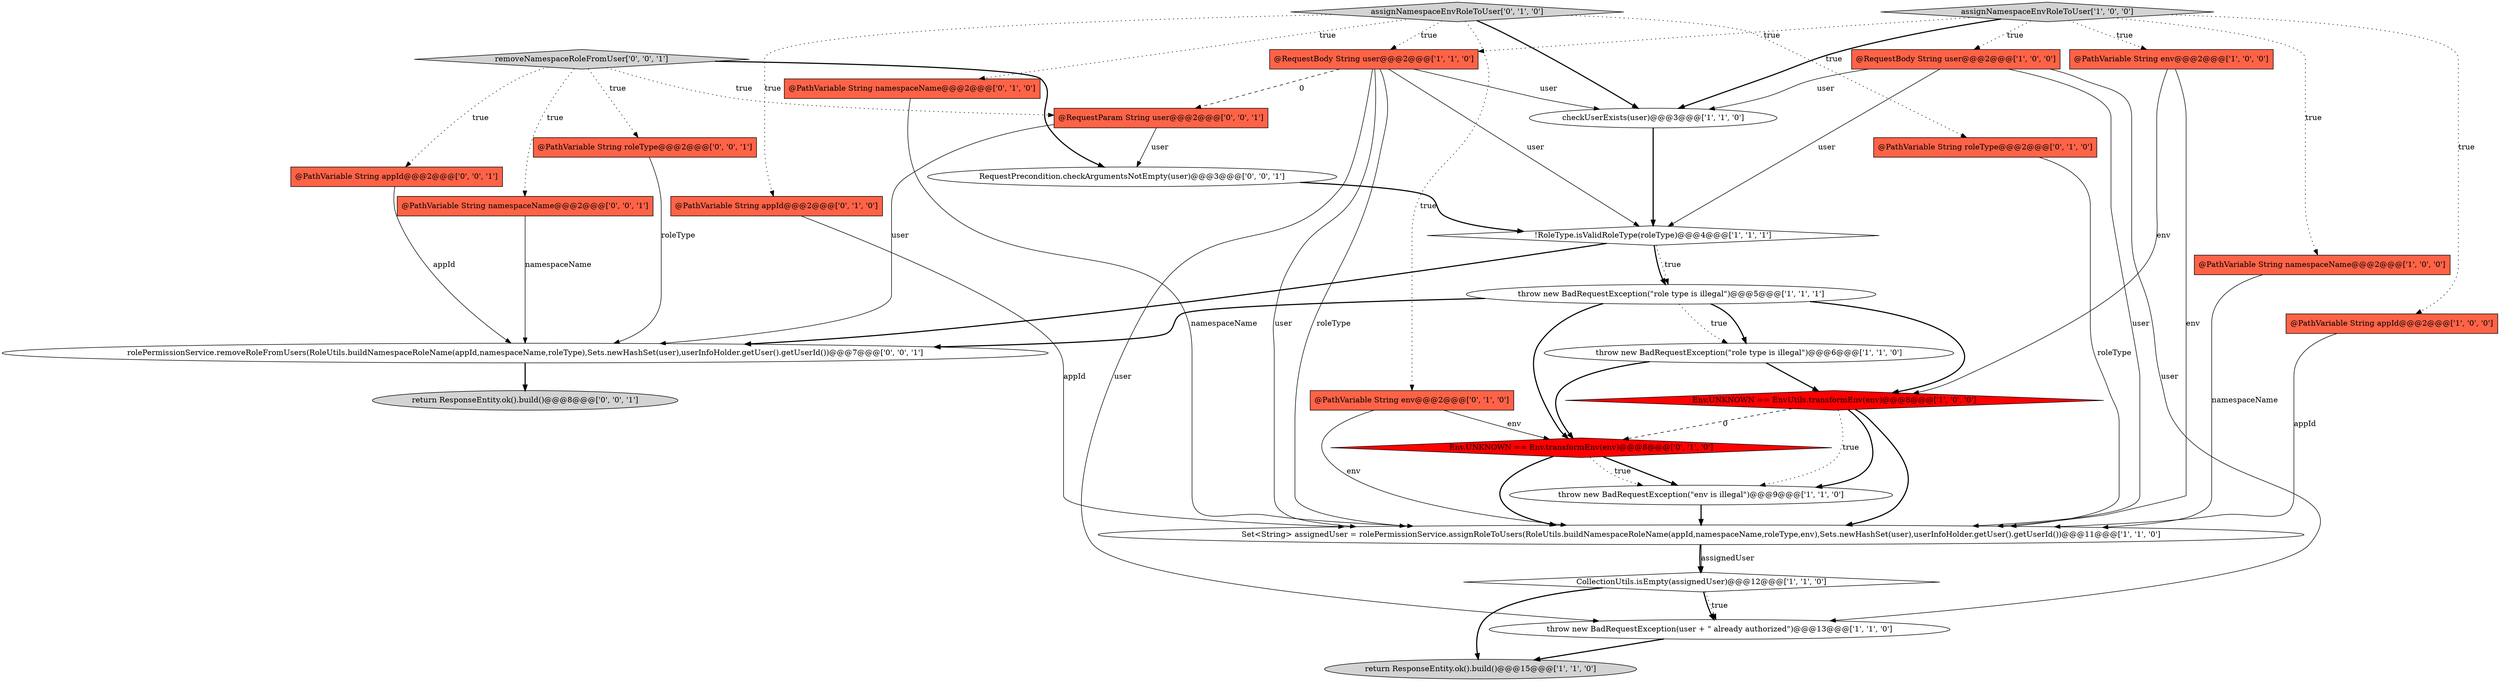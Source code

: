 digraph {
1 [style = filled, label = "@PathVariable String env@@@2@@@['1', '0', '0']", fillcolor = tomato, shape = box image = "AAA0AAABBB1BBB"];
20 [style = filled, label = "@PathVariable String namespaceName@@@2@@@['0', '1', '0']", fillcolor = tomato, shape = box image = "AAA0AAABBB2BBB"];
17 [style = filled, label = "assignNamespaceEnvRoleToUser['0', '1', '0']", fillcolor = lightgray, shape = diamond image = "AAA0AAABBB2BBB"];
27 [style = filled, label = "rolePermissionService.removeRoleFromUsers(RoleUtils.buildNamespaceRoleName(appId,namespaceName,roleType),Sets.newHashSet(user),userInfoHolder.getUser().getUserId())@@@7@@@['0', '0', '1']", fillcolor = white, shape = ellipse image = "AAA0AAABBB3BBB"];
13 [style = filled, label = "@RequestBody String user@@@2@@@['1', '1', '0']", fillcolor = tomato, shape = box image = "AAA0AAABBB1BBB"];
3 [style = filled, label = "Env.UNKNOWN == EnvUtils.transformEnv(env)@@@8@@@['1', '0', '0']", fillcolor = red, shape = diamond image = "AAA1AAABBB1BBB"];
5 [style = filled, label = "@PathVariable String namespaceName@@@2@@@['1', '0', '0']", fillcolor = tomato, shape = box image = "AAA0AAABBB1BBB"];
11 [style = filled, label = "return ResponseEntity.ok().build()@@@15@@@['1', '1', '0']", fillcolor = lightgray, shape = ellipse image = "AAA0AAABBB1BBB"];
21 [style = filled, label = "Env.UNKNOWN == Env.transformEnv(env)@@@8@@@['0', '1', '0']", fillcolor = red, shape = diamond image = "AAA1AAABBB2BBB"];
16 [style = filled, label = "@PathVariable String roleType@@@2@@@['0', '1', '0']", fillcolor = tomato, shape = box image = "AAA0AAABBB2BBB"];
12 [style = filled, label = "@PathVariable String appId@@@2@@@['1', '0', '0']", fillcolor = tomato, shape = box image = "AAA0AAABBB1BBB"];
29 [style = filled, label = "@RequestParam String user@@@2@@@['0', '0', '1']", fillcolor = tomato, shape = box image = "AAA0AAABBB3BBB"];
19 [style = filled, label = "@PathVariable String env@@@2@@@['0', '1', '0']", fillcolor = tomato, shape = box image = "AAA0AAABBB2BBB"];
7 [style = filled, label = "!RoleType.isValidRoleType(roleType)@@@4@@@['1', '1', '1']", fillcolor = white, shape = diamond image = "AAA0AAABBB1BBB"];
24 [style = filled, label = "removeNamespaceRoleFromUser['0', '0', '1']", fillcolor = lightgray, shape = diamond image = "AAA0AAABBB3BBB"];
15 [style = filled, label = "assignNamespaceEnvRoleToUser['1', '0', '0']", fillcolor = lightgray, shape = diamond image = "AAA0AAABBB1BBB"];
23 [style = filled, label = "return ResponseEntity.ok().build()@@@8@@@['0', '0', '1']", fillcolor = lightgray, shape = ellipse image = "AAA0AAABBB3BBB"];
25 [style = filled, label = "@PathVariable String roleType@@@2@@@['0', '0', '1']", fillcolor = tomato, shape = box image = "AAA0AAABBB3BBB"];
26 [style = filled, label = "@PathVariable String appId@@@2@@@['0', '0', '1']", fillcolor = tomato, shape = box image = "AAA0AAABBB3BBB"];
28 [style = filled, label = "RequestPrecondition.checkArgumentsNotEmpty(user)@@@3@@@['0', '0', '1']", fillcolor = white, shape = ellipse image = "AAA0AAABBB3BBB"];
18 [style = filled, label = "@PathVariable String appId@@@2@@@['0', '1', '0']", fillcolor = tomato, shape = box image = "AAA0AAABBB2BBB"];
2 [style = filled, label = "throw new BadRequestException(\"role type is illegal\")@@@6@@@['1', '1', '0']", fillcolor = white, shape = ellipse image = "AAA0AAABBB1BBB"];
0 [style = filled, label = "@RequestBody String user@@@2@@@['1', '0', '0']", fillcolor = tomato, shape = box image = "AAA0AAABBB1BBB"];
8 [style = filled, label = "checkUserExists(user)@@@3@@@['1', '1', '0']", fillcolor = white, shape = ellipse image = "AAA0AAABBB1BBB"];
14 [style = filled, label = "throw new BadRequestException(\"role type is illegal\")@@@5@@@['1', '1', '1']", fillcolor = white, shape = ellipse image = "AAA0AAABBB1BBB"];
22 [style = filled, label = "@PathVariable String namespaceName@@@2@@@['0', '0', '1']", fillcolor = tomato, shape = box image = "AAA0AAABBB3BBB"];
9 [style = filled, label = "Set<String> assignedUser = rolePermissionService.assignRoleToUsers(RoleUtils.buildNamespaceRoleName(appId,namespaceName,roleType,env),Sets.newHashSet(user),userInfoHolder.getUser().getUserId())@@@11@@@['1', '1', '0']", fillcolor = white, shape = ellipse image = "AAA0AAABBB1BBB"];
10 [style = filled, label = "throw new BadRequestException(user + \" already authorized\")@@@13@@@['1', '1', '0']", fillcolor = white, shape = ellipse image = "AAA0AAABBB1BBB"];
4 [style = filled, label = "CollectionUtils.isEmpty(assignedUser)@@@12@@@['1', '1', '0']", fillcolor = white, shape = diamond image = "AAA0AAABBB1BBB"];
6 [style = filled, label = "throw new BadRequestException(\"env is illegal\")@@@9@@@['1', '1', '0']", fillcolor = white, shape = ellipse image = "AAA0AAABBB1BBB"];
17->20 [style = dotted, label="true"];
15->5 [style = dotted, label="true"];
14->3 [style = bold, label=""];
4->10 [style = bold, label=""];
17->8 [style = bold, label=""];
24->28 [style = bold, label=""];
14->2 [style = dotted, label="true"];
0->8 [style = solid, label="user"];
17->18 [style = dotted, label="true"];
13->7 [style = solid, label="user"];
21->6 [style = bold, label=""];
24->25 [style = dotted, label="true"];
4->10 [style = dotted, label="true"];
3->21 [style = dashed, label="0"];
13->29 [style = dashed, label="0"];
24->29 [style = dotted, label="true"];
2->3 [style = bold, label=""];
9->4 [style = bold, label=""];
19->9 [style = solid, label="env"];
19->21 [style = solid, label="env"];
28->7 [style = bold, label=""];
25->27 [style = solid, label="roleType"];
3->6 [style = bold, label=""];
5->9 [style = solid, label="namespaceName"];
0->7 [style = solid, label="user"];
3->6 [style = dotted, label="true"];
0->9 [style = solid, label="user"];
22->27 [style = solid, label="namespaceName"];
15->0 [style = dotted, label="true"];
20->9 [style = solid, label="namespaceName"];
8->7 [style = bold, label=""];
13->9 [style = solid, label="user"];
13->9 [style = solid, label="roleType"];
7->14 [style = bold, label=""];
13->8 [style = solid, label="user"];
9->4 [style = solid, label="assignedUser"];
3->9 [style = bold, label=""];
15->13 [style = dotted, label="true"];
17->16 [style = dotted, label="true"];
1->3 [style = solid, label="env"];
21->9 [style = bold, label=""];
24->26 [style = dotted, label="true"];
2->21 [style = bold, label=""];
15->1 [style = dotted, label="true"];
24->22 [style = dotted, label="true"];
17->19 [style = dotted, label="true"];
7->27 [style = bold, label=""];
15->12 [style = dotted, label="true"];
0->10 [style = solid, label="user"];
27->23 [style = bold, label=""];
14->2 [style = bold, label=""];
29->28 [style = solid, label="user"];
14->27 [style = bold, label=""];
14->21 [style = bold, label=""];
6->9 [style = bold, label=""];
4->11 [style = bold, label=""];
17->13 [style = dotted, label="true"];
18->9 [style = solid, label="appId"];
29->27 [style = solid, label="user"];
16->9 [style = solid, label="roleType"];
1->9 [style = solid, label="env"];
15->8 [style = bold, label=""];
12->9 [style = solid, label="appId"];
13->10 [style = solid, label="user"];
26->27 [style = solid, label="appId"];
21->6 [style = dotted, label="true"];
10->11 [style = bold, label=""];
7->14 [style = dotted, label="true"];
}
